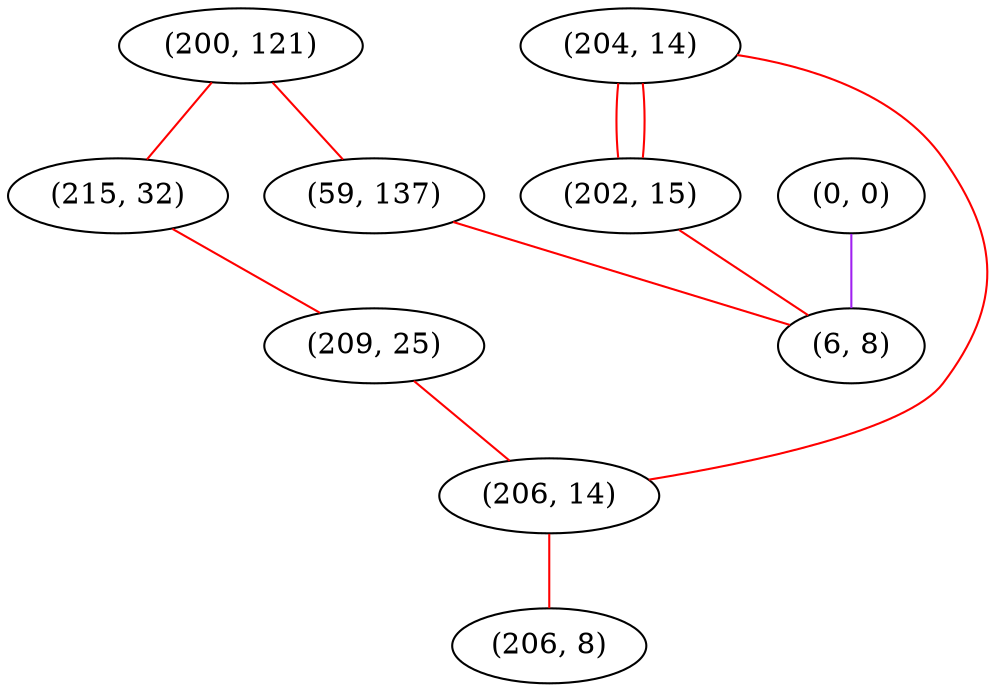 graph "" {
"(200, 121)";
"(0, 0)";
"(204, 14)";
"(202, 15)";
"(215, 32)";
"(209, 25)";
"(206, 14)";
"(59, 137)";
"(206, 8)";
"(6, 8)";
"(200, 121)" -- "(59, 137)"  [color=red, key=0, weight=1];
"(200, 121)" -- "(215, 32)"  [color=red, key=0, weight=1];
"(0, 0)" -- "(6, 8)"  [color=purple, key=0, weight=4];
"(204, 14)" -- "(202, 15)"  [color=red, key=0, weight=1];
"(204, 14)" -- "(202, 15)"  [color=red, key=1, weight=1];
"(204, 14)" -- "(206, 14)"  [color=red, key=0, weight=1];
"(202, 15)" -- "(6, 8)"  [color=red, key=0, weight=1];
"(215, 32)" -- "(209, 25)"  [color=red, key=0, weight=1];
"(209, 25)" -- "(206, 14)"  [color=red, key=0, weight=1];
"(206, 14)" -- "(206, 8)"  [color=red, key=0, weight=1];
"(59, 137)" -- "(6, 8)"  [color=red, key=0, weight=1];
}
